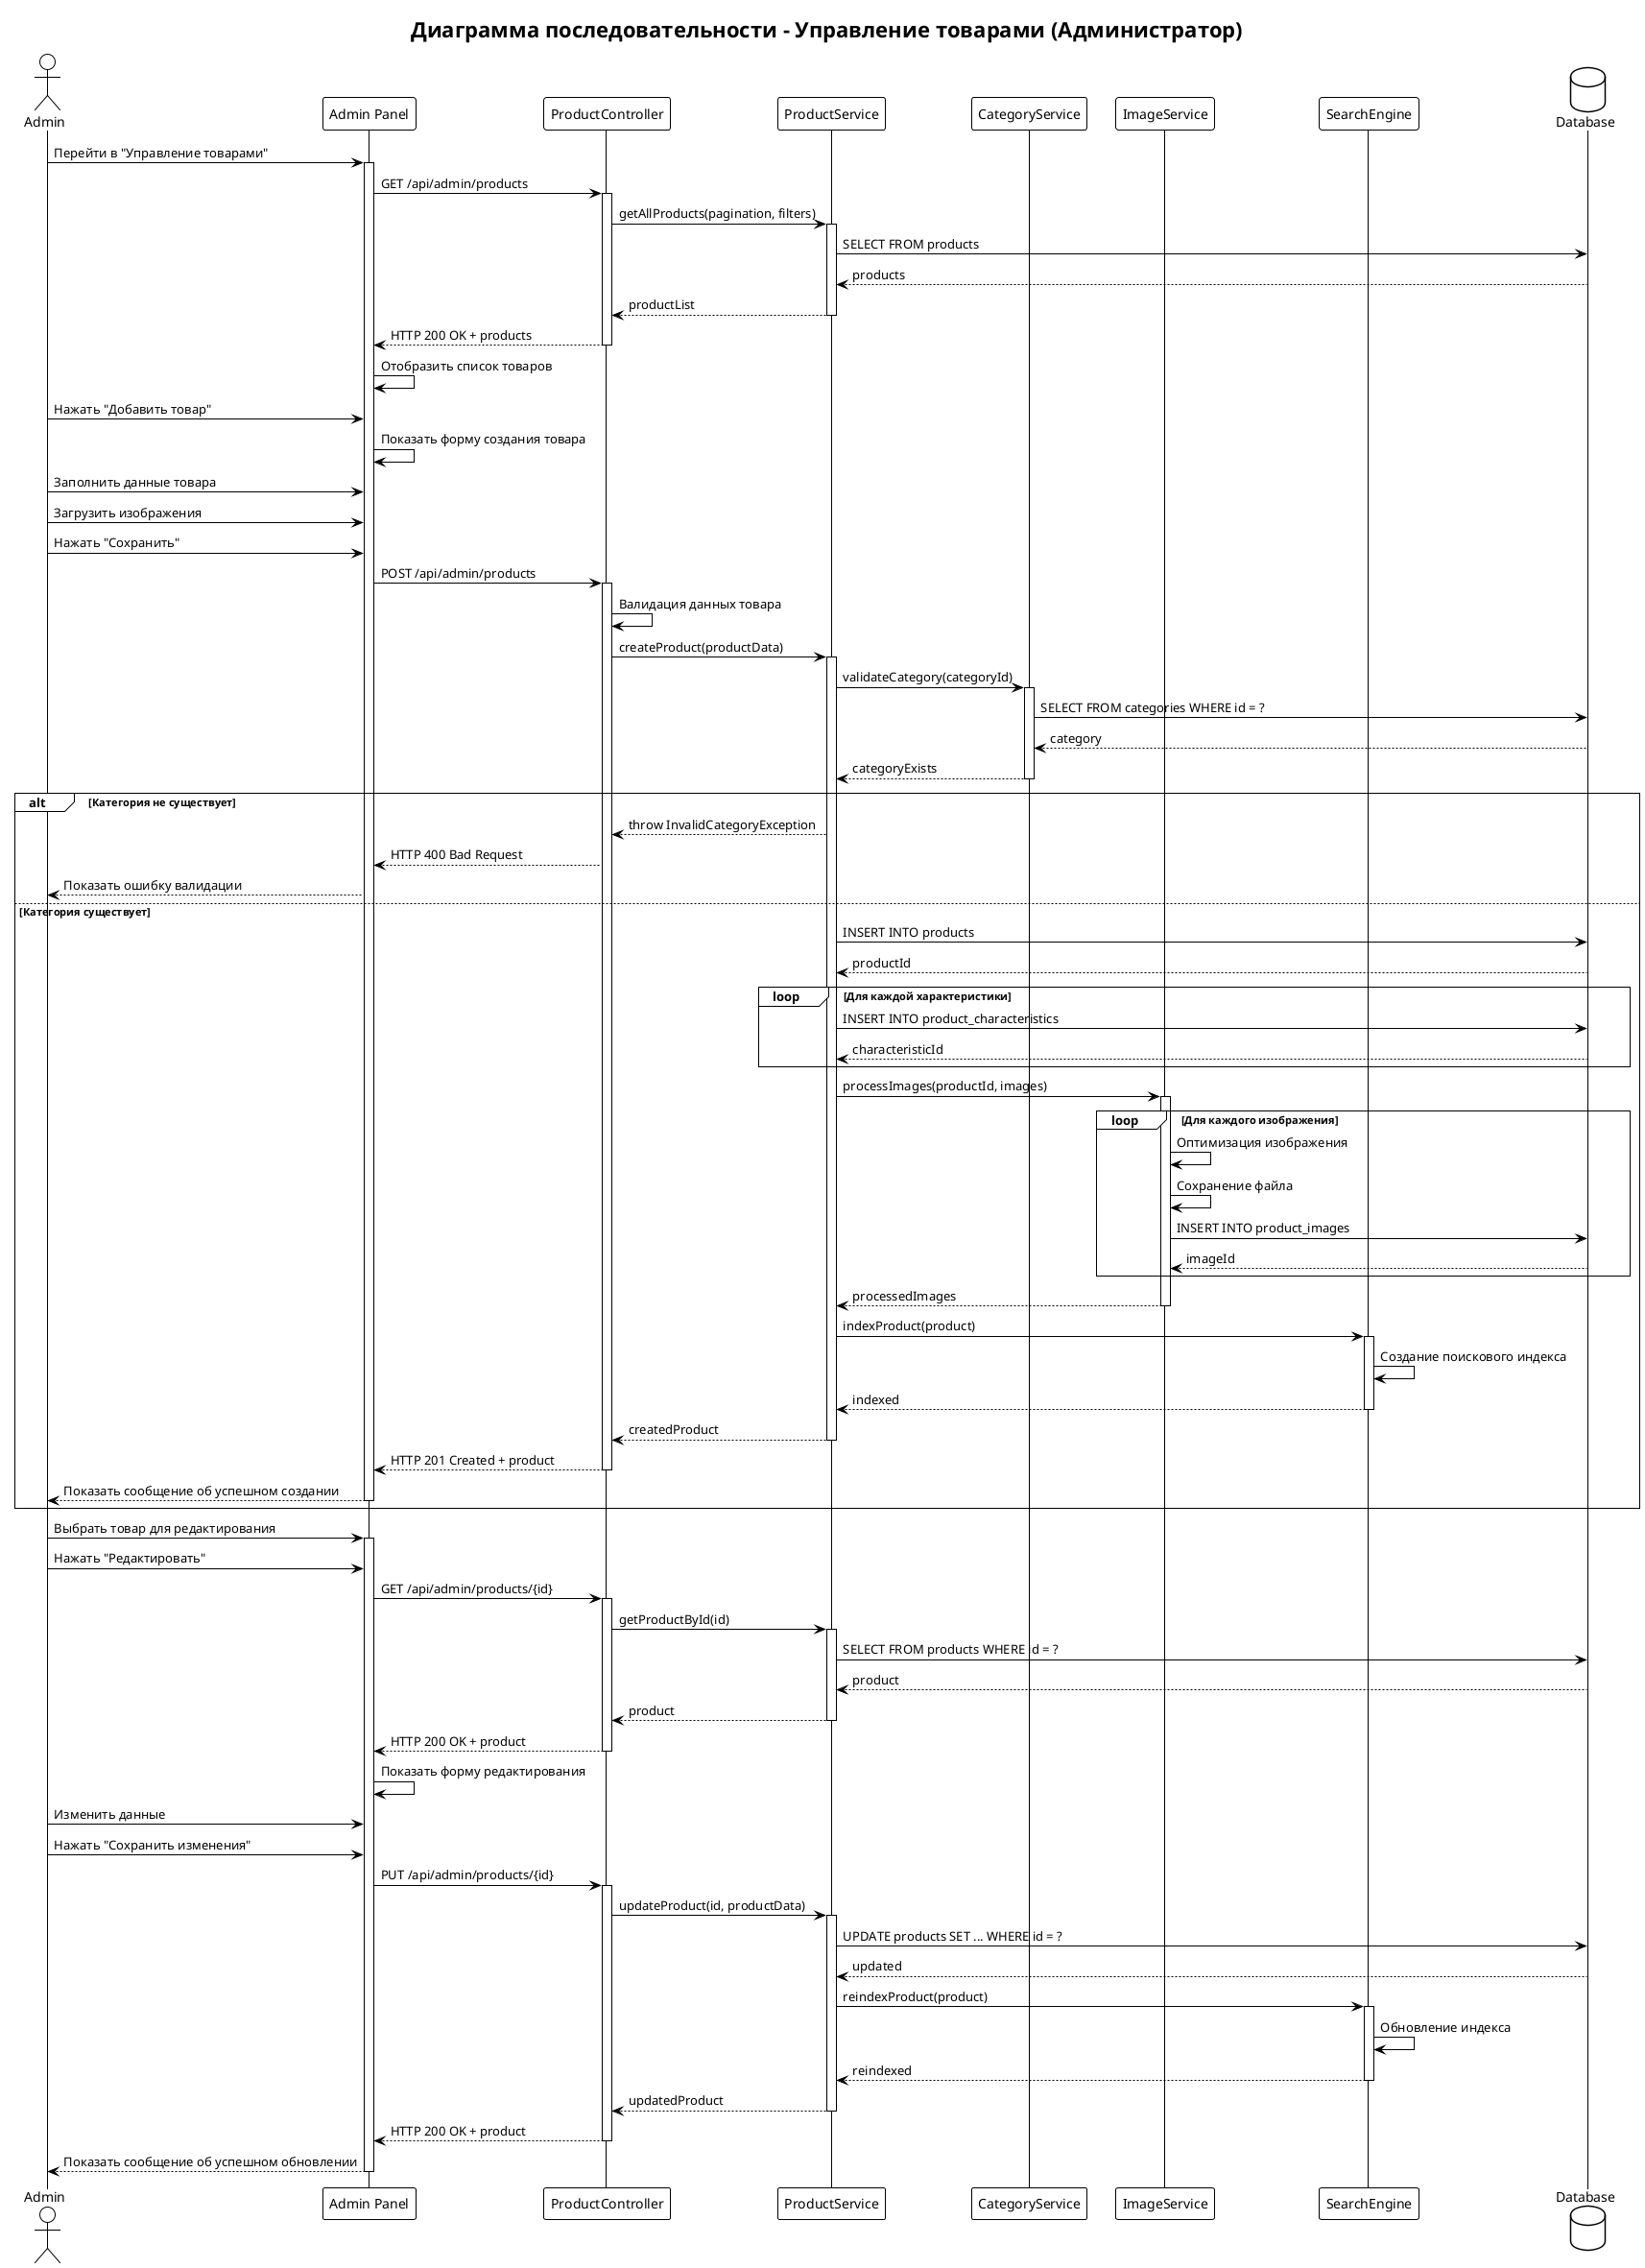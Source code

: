 @startuml SequenceDiagram_AdminProductManagement
!theme plain
title Диаграмма последовательности - Управление товарами (Администратор)

actor Admin as A
participant "Admin Panel" as AP
participant "ProductController" as PC
participant "ProductService" as PS
participant "CategoryService" as CS
participant "ImageService" as IS
participant "SearchEngine" as SE
database "Database" as DB

A -> AP: Перейти в "Управление товарами"
activate AP

AP -> PC: GET /api/admin/products
activate PC
PC -> PS: getAllProducts(pagination, filters)
activate PS
PS -> DB: SELECT FROM products
DB --> PS: products
PS --> PC: productList
deactivate PS
PC --> AP: HTTP 200 OK + products
deactivate PC

AP -> AP: Отобразить список товаров
A -> AP: Нажать "Добавить товар"

AP -> AP: Показать форму создания товара
A -> AP: Заполнить данные товара
A -> AP: Загрузить изображения
A -> AP: Нажать "Сохранить"

AP -> PC: POST /api/admin/products
activate PC

PC -> PC: Валидация данных товара
PC -> PS: createProduct(productData)
activate PS

' Проверка категории
PS -> CS: validateCategory(categoryId)
activate CS
CS -> DB: SELECT FROM categories WHERE id = ?
DB --> CS: category
CS --> PS: categoryExists
deactivate CS

alt Категория не существует
    PS --> PC: throw InvalidCategoryException
    PC --> AP: HTTP 400 Bad Request
    AP --> A: Показать ошибку валидации
else Категория существует
    ' Создание товара
    PS -> DB: INSERT INTO products
    DB --> PS: productId
    
    ' Сохранение характеристик
    loop Для каждой характеристики
        PS -> DB: INSERT INTO product_characteristics
        DB --> PS: characteristicId
    end
    
    ' Обработка изображений
    PS -> IS: processImages(productId, images)
    activate IS
    loop Для каждого изображения
        IS -> IS: Оптимизация изображения
        IS -> IS: Сохранение файла
        IS -> DB: INSERT INTO product_images
        DB --> IS: imageId
    end
    IS --> PS: processedImages
    deactivate IS
    
    ' Индексация для поиска
    PS -> SE: indexProduct(product)
    activate SE
    SE -> SE: Создание поискового индекса
    SE --> PS: indexed
    deactivate SE
    
    PS --> PC: createdProduct
    deactivate PS
    
    PC --> AP: HTTP 201 Created + product
    deactivate PC
    
    AP --> A: Показать сообщение об успешном создании
    deactivate AP
end

' Редактирование товара
A -> AP: Выбрать товар для редактирования
activate AP
A -> AP: Нажать "Редактировать"

AP -> PC: GET /api/admin/products/{id}
activate PC
PC -> PS: getProductById(id)
activate PS
PS -> DB: SELECT FROM products WHERE id = ?
DB --> PS: product
PS --> PC: product
deactivate PS
PC --> AP: HTTP 200 OK + product
deactivate PC

AP -> AP: Показать форму редактирования
A -> AP: Изменить данные
A -> AP: Нажать "Сохранить изменения"

AP -> PC: PUT /api/admin/products/{id}
activate PC
PC -> PS: updateProduct(id, productData)
activate PS

PS -> DB: UPDATE products SET ... WHERE id = ?
DB --> PS: updated

' Обновление поискового индекса
PS -> SE: reindexProduct(product)
activate SE
SE -> SE: Обновление индекса
SE --> PS: reindexed
deactivate SE

PS --> PC: updatedProduct
deactivate PS
PC --> AP: HTTP 200 OK + product
deactivate PC

AP --> A: Показать сообщение об успешном обновлении
deactivate AP

@enduml
